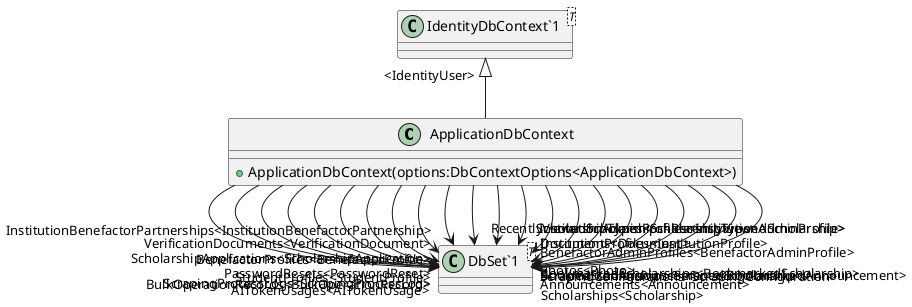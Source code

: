 @startuml
class ApplicationDbContext {
    + ApplicationDbContext(options:DbContextOptions<ApplicationDbContext>)
}
class "IdentityDbContext`1"<T> {
}
class "DbSet`1"<T> {
}
"IdentityDbContext`1" "<IdentityUser>" <|-- ApplicationDbContext
ApplicationDbContext --> "StudentProfiles<StudentProfile>" "DbSet`1"
ApplicationDbContext --> "BenefactorProfiles<BenefactorProfile>" "DbSet`1"
ApplicationDbContext --> "InstitutionProfiles<InstitutionProfile>" "DbSet`1"
ApplicationDbContext --> "Scholarships<Scholarship>" "DbSet`1"
ApplicationDbContext --> "ScholarshipApplications<ScholarshipApplication>" "DbSet`1"
ApplicationDbContext --> "Announcements<Announcement>" "DbSet`1"
ApplicationDbContext --> "PasswordResets<PasswordReset>" "DbSet`1"
ApplicationDbContext --> "ScholarshipTypes<ScholarshipType>" "DbSet`1"
ApplicationDbContext --> "VerificationDocuments<VerificationDocument>" "DbSet`1"
ApplicationDbContext --> "RecentlyViewedScholarships<RecentlyViewedScholarship>" "DbSet`1"
ApplicationDbContext --> "InstitutionBenefactorPartnerships<InstitutionBenefactorPartnership>" "DbSet`1"
ApplicationDbContext --> "InstitutionAdminProfiles<InstitutionAdminProfile>" "DbSet`1"
ApplicationDbContext --> "BenefactorAdminProfiles<BenefactorAdminProfile>" "DbSet`1"
ApplicationDbContext --> "Documents<Document>" "DbSet`1"
ApplicationDbContext --> "Photos<Photo>" "DbSet`1"
ApplicationDbContext --> "BookmarkedScholarships<BookmarkedScholarship>" "DbSet`1"
ApplicationDbContext --> "BookmarkedAnnouncements<BookmarkedAnnouncement>" "DbSet`1"
ApplicationDbContext --> "ScrapedScholarships<ScrapedScholarship>" "DbSet`1"
ApplicationDbContext --> "ScrapingProcessLogs<ScrapingProcessLog>" "DbSet`1"
ApplicationDbContext --> "ScrapingConfigurations<ScrapingConfiguration>" "DbSet`1"
ApplicationDbContext --> "BulkOperationRecords<BulkOperationRecord>" "DbSet`1"
ApplicationDbContext --> "AITokenUsages<AITokenUsage>" "DbSet`1"
@enduml
